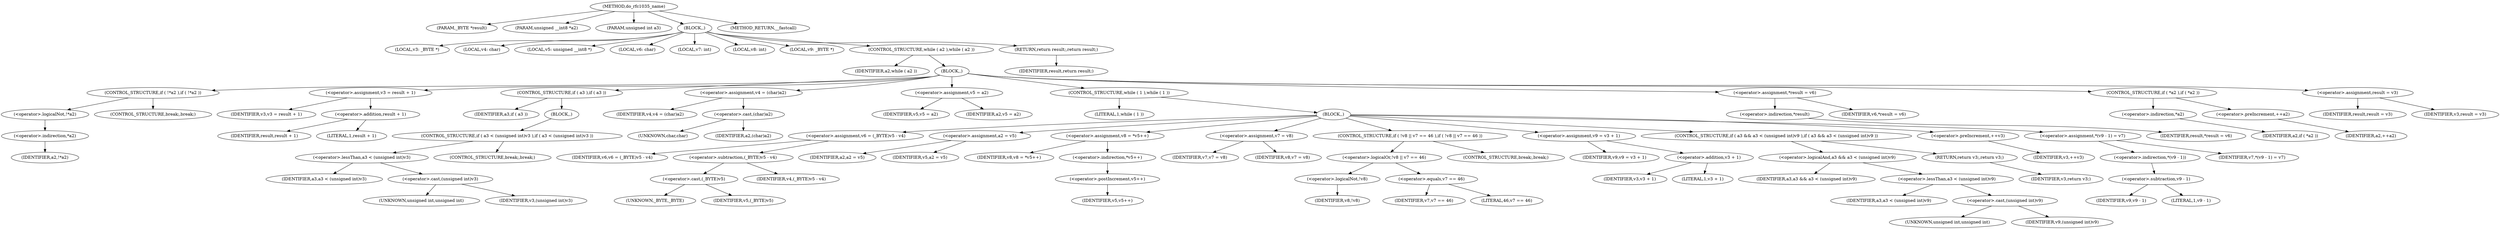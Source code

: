 digraph do_rfc1035_name {  
"1000108" [label = "(METHOD,do_rfc1035_name)" ]
"1000109" [label = "(PARAM,_BYTE *result)" ]
"1000110" [label = "(PARAM,unsigned __int8 *a2)" ]
"1000111" [label = "(PARAM,unsigned int a3)" ]
"1000112" [label = "(BLOCK,,)" ]
"1000113" [label = "(LOCAL,v3: _BYTE *)" ]
"1000114" [label = "(LOCAL,v4: char)" ]
"1000115" [label = "(LOCAL,v5: unsigned __int8 *)" ]
"1000116" [label = "(LOCAL,v6: char)" ]
"1000117" [label = "(LOCAL,v7: int)" ]
"1000118" [label = "(LOCAL,v8: int)" ]
"1000119" [label = "(LOCAL,v9: _BYTE *)" ]
"1000120" [label = "(CONTROL_STRUCTURE,while ( a2 ),while ( a2 ))" ]
"1000121" [label = "(IDENTIFIER,a2,while ( a2 ))" ]
"1000122" [label = "(BLOCK,,)" ]
"1000123" [label = "(CONTROL_STRUCTURE,if ( !*a2 ),if ( !*a2 ))" ]
"1000124" [label = "(<operator>.logicalNot,!*a2)" ]
"1000125" [label = "(<operator>.indirection,*a2)" ]
"1000126" [label = "(IDENTIFIER,a2,!*a2)" ]
"1000127" [label = "(CONTROL_STRUCTURE,break;,break;)" ]
"1000128" [label = "(<operator>.assignment,v3 = result + 1)" ]
"1000129" [label = "(IDENTIFIER,v3,v3 = result + 1)" ]
"1000130" [label = "(<operator>.addition,result + 1)" ]
"1000131" [label = "(IDENTIFIER,result,result + 1)" ]
"1000132" [label = "(LITERAL,1,result + 1)" ]
"1000133" [label = "(CONTROL_STRUCTURE,if ( a3 ),if ( a3 ))" ]
"1000134" [label = "(IDENTIFIER,a3,if ( a3 ))" ]
"1000135" [label = "(BLOCK,,)" ]
"1000136" [label = "(CONTROL_STRUCTURE,if ( a3 < (unsigned int)v3 ),if ( a3 < (unsigned int)v3 ))" ]
"1000137" [label = "(<operator>.lessThan,a3 < (unsigned int)v3)" ]
"1000138" [label = "(IDENTIFIER,a3,a3 < (unsigned int)v3)" ]
"1000139" [label = "(<operator>.cast,(unsigned int)v3)" ]
"1000140" [label = "(UNKNOWN,unsigned int,unsigned int)" ]
"1000141" [label = "(IDENTIFIER,v3,(unsigned int)v3)" ]
"1000142" [label = "(CONTROL_STRUCTURE,break;,break;)" ]
"1000143" [label = "(<operator>.assignment,v4 = (char)a2)" ]
"1000144" [label = "(IDENTIFIER,v4,v4 = (char)a2)" ]
"1000145" [label = "(<operator>.cast,(char)a2)" ]
"1000146" [label = "(UNKNOWN,char,char)" ]
"1000147" [label = "(IDENTIFIER,a2,(char)a2)" ]
"1000148" [label = "(<operator>.assignment,v5 = a2)" ]
"1000149" [label = "(IDENTIFIER,v5,v5 = a2)" ]
"1000150" [label = "(IDENTIFIER,a2,v5 = a2)" ]
"1000151" [label = "(CONTROL_STRUCTURE,while ( 1 ),while ( 1 ))" ]
"1000152" [label = "(LITERAL,1,while ( 1 ))" ]
"1000153" [label = "(BLOCK,,)" ]
"1000154" [label = "(<operator>.assignment,v6 = (_BYTE)v5 - v4)" ]
"1000155" [label = "(IDENTIFIER,v6,v6 = (_BYTE)v5 - v4)" ]
"1000156" [label = "(<operator>.subtraction,(_BYTE)v5 - v4)" ]
"1000157" [label = "(<operator>.cast,(_BYTE)v5)" ]
"1000158" [label = "(UNKNOWN,_BYTE,_BYTE)" ]
"1000159" [label = "(IDENTIFIER,v5,(_BYTE)v5)" ]
"1000160" [label = "(IDENTIFIER,v4,(_BYTE)v5 - v4)" ]
"1000161" [label = "(<operator>.assignment,a2 = v5)" ]
"1000162" [label = "(IDENTIFIER,a2,a2 = v5)" ]
"1000163" [label = "(IDENTIFIER,v5,a2 = v5)" ]
"1000164" [label = "(<operator>.assignment,v8 = *v5++)" ]
"1000165" [label = "(IDENTIFIER,v8,v8 = *v5++)" ]
"1000166" [label = "(<operator>.indirection,*v5++)" ]
"1000167" [label = "(<operator>.postIncrement,v5++)" ]
"1000168" [label = "(IDENTIFIER,v5,v5++)" ]
"1000169" [label = "(<operator>.assignment,v7 = v8)" ]
"1000170" [label = "(IDENTIFIER,v7,v7 = v8)" ]
"1000171" [label = "(IDENTIFIER,v8,v7 = v8)" ]
"1000172" [label = "(CONTROL_STRUCTURE,if ( !v8 || v7 == 46 ),if ( !v8 || v7 == 46 ))" ]
"1000173" [label = "(<operator>.logicalOr,!v8 || v7 == 46)" ]
"1000174" [label = "(<operator>.logicalNot,!v8)" ]
"1000175" [label = "(IDENTIFIER,v8,!v8)" ]
"1000176" [label = "(<operator>.equals,v7 == 46)" ]
"1000177" [label = "(IDENTIFIER,v7,v7 == 46)" ]
"1000178" [label = "(LITERAL,46,v7 == 46)" ]
"1000179" [label = "(CONTROL_STRUCTURE,break;,break;)" ]
"1000180" [label = "(<operator>.assignment,v9 = v3 + 1)" ]
"1000181" [label = "(IDENTIFIER,v9,v9 = v3 + 1)" ]
"1000182" [label = "(<operator>.addition,v3 + 1)" ]
"1000183" [label = "(IDENTIFIER,v3,v3 + 1)" ]
"1000184" [label = "(LITERAL,1,v3 + 1)" ]
"1000185" [label = "(CONTROL_STRUCTURE,if ( a3 && a3 < (unsigned int)v9 ),if ( a3 && a3 < (unsigned int)v9 ))" ]
"1000186" [label = "(<operator>.logicalAnd,a3 && a3 < (unsigned int)v9)" ]
"1000187" [label = "(IDENTIFIER,a3,a3 && a3 < (unsigned int)v9)" ]
"1000188" [label = "(<operator>.lessThan,a3 < (unsigned int)v9)" ]
"1000189" [label = "(IDENTIFIER,a3,a3 < (unsigned int)v9)" ]
"1000190" [label = "(<operator>.cast,(unsigned int)v9)" ]
"1000191" [label = "(UNKNOWN,unsigned int,unsigned int)" ]
"1000192" [label = "(IDENTIFIER,v9,(unsigned int)v9)" ]
"1000193" [label = "(RETURN,return v3;,return v3;)" ]
"1000194" [label = "(IDENTIFIER,v3,return v3;)" ]
"1000195" [label = "(<operator>.preIncrement,++v3)" ]
"1000196" [label = "(IDENTIFIER,v3,++v3)" ]
"1000197" [label = "(<operator>.assignment,*(v9 - 1) = v7)" ]
"1000198" [label = "(<operator>.indirection,*(v9 - 1))" ]
"1000199" [label = "(<operator>.subtraction,v9 - 1)" ]
"1000200" [label = "(IDENTIFIER,v9,v9 - 1)" ]
"1000201" [label = "(LITERAL,1,v9 - 1)" ]
"1000202" [label = "(IDENTIFIER,v7,*(v9 - 1) = v7)" ]
"1000203" [label = "(<operator>.assignment,*result = v6)" ]
"1000204" [label = "(<operator>.indirection,*result)" ]
"1000205" [label = "(IDENTIFIER,result,*result = v6)" ]
"1000206" [label = "(IDENTIFIER,v6,*result = v6)" ]
"1000207" [label = "(CONTROL_STRUCTURE,if ( *a2 ),if ( *a2 ))" ]
"1000208" [label = "(<operator>.indirection,*a2)" ]
"1000209" [label = "(IDENTIFIER,a2,if ( *a2 ))" ]
"1000210" [label = "(<operator>.preIncrement,++a2)" ]
"1000211" [label = "(IDENTIFIER,a2,++a2)" ]
"1000212" [label = "(<operator>.assignment,result = v3)" ]
"1000213" [label = "(IDENTIFIER,result,result = v3)" ]
"1000214" [label = "(IDENTIFIER,v3,result = v3)" ]
"1000215" [label = "(RETURN,return result;,return result;)" ]
"1000216" [label = "(IDENTIFIER,result,return result;)" ]
"1000217" [label = "(METHOD_RETURN,__fastcall)" ]
  "1000108" -> "1000109" 
  "1000108" -> "1000110" 
  "1000108" -> "1000111" 
  "1000108" -> "1000112" 
  "1000108" -> "1000217" 
  "1000112" -> "1000113" 
  "1000112" -> "1000114" 
  "1000112" -> "1000115" 
  "1000112" -> "1000116" 
  "1000112" -> "1000117" 
  "1000112" -> "1000118" 
  "1000112" -> "1000119" 
  "1000112" -> "1000120" 
  "1000112" -> "1000215" 
  "1000120" -> "1000121" 
  "1000120" -> "1000122" 
  "1000122" -> "1000123" 
  "1000122" -> "1000128" 
  "1000122" -> "1000133" 
  "1000122" -> "1000143" 
  "1000122" -> "1000148" 
  "1000122" -> "1000151" 
  "1000122" -> "1000203" 
  "1000122" -> "1000207" 
  "1000122" -> "1000212" 
  "1000123" -> "1000124" 
  "1000123" -> "1000127" 
  "1000124" -> "1000125" 
  "1000125" -> "1000126" 
  "1000128" -> "1000129" 
  "1000128" -> "1000130" 
  "1000130" -> "1000131" 
  "1000130" -> "1000132" 
  "1000133" -> "1000134" 
  "1000133" -> "1000135" 
  "1000135" -> "1000136" 
  "1000136" -> "1000137" 
  "1000136" -> "1000142" 
  "1000137" -> "1000138" 
  "1000137" -> "1000139" 
  "1000139" -> "1000140" 
  "1000139" -> "1000141" 
  "1000143" -> "1000144" 
  "1000143" -> "1000145" 
  "1000145" -> "1000146" 
  "1000145" -> "1000147" 
  "1000148" -> "1000149" 
  "1000148" -> "1000150" 
  "1000151" -> "1000152" 
  "1000151" -> "1000153" 
  "1000153" -> "1000154" 
  "1000153" -> "1000161" 
  "1000153" -> "1000164" 
  "1000153" -> "1000169" 
  "1000153" -> "1000172" 
  "1000153" -> "1000180" 
  "1000153" -> "1000185" 
  "1000153" -> "1000195" 
  "1000153" -> "1000197" 
  "1000154" -> "1000155" 
  "1000154" -> "1000156" 
  "1000156" -> "1000157" 
  "1000156" -> "1000160" 
  "1000157" -> "1000158" 
  "1000157" -> "1000159" 
  "1000161" -> "1000162" 
  "1000161" -> "1000163" 
  "1000164" -> "1000165" 
  "1000164" -> "1000166" 
  "1000166" -> "1000167" 
  "1000167" -> "1000168" 
  "1000169" -> "1000170" 
  "1000169" -> "1000171" 
  "1000172" -> "1000173" 
  "1000172" -> "1000179" 
  "1000173" -> "1000174" 
  "1000173" -> "1000176" 
  "1000174" -> "1000175" 
  "1000176" -> "1000177" 
  "1000176" -> "1000178" 
  "1000180" -> "1000181" 
  "1000180" -> "1000182" 
  "1000182" -> "1000183" 
  "1000182" -> "1000184" 
  "1000185" -> "1000186" 
  "1000185" -> "1000193" 
  "1000186" -> "1000187" 
  "1000186" -> "1000188" 
  "1000188" -> "1000189" 
  "1000188" -> "1000190" 
  "1000190" -> "1000191" 
  "1000190" -> "1000192" 
  "1000193" -> "1000194" 
  "1000195" -> "1000196" 
  "1000197" -> "1000198" 
  "1000197" -> "1000202" 
  "1000198" -> "1000199" 
  "1000199" -> "1000200" 
  "1000199" -> "1000201" 
  "1000203" -> "1000204" 
  "1000203" -> "1000206" 
  "1000204" -> "1000205" 
  "1000207" -> "1000208" 
  "1000207" -> "1000210" 
  "1000208" -> "1000209" 
  "1000210" -> "1000211" 
  "1000212" -> "1000213" 
  "1000212" -> "1000214" 
  "1000215" -> "1000216" 
}
